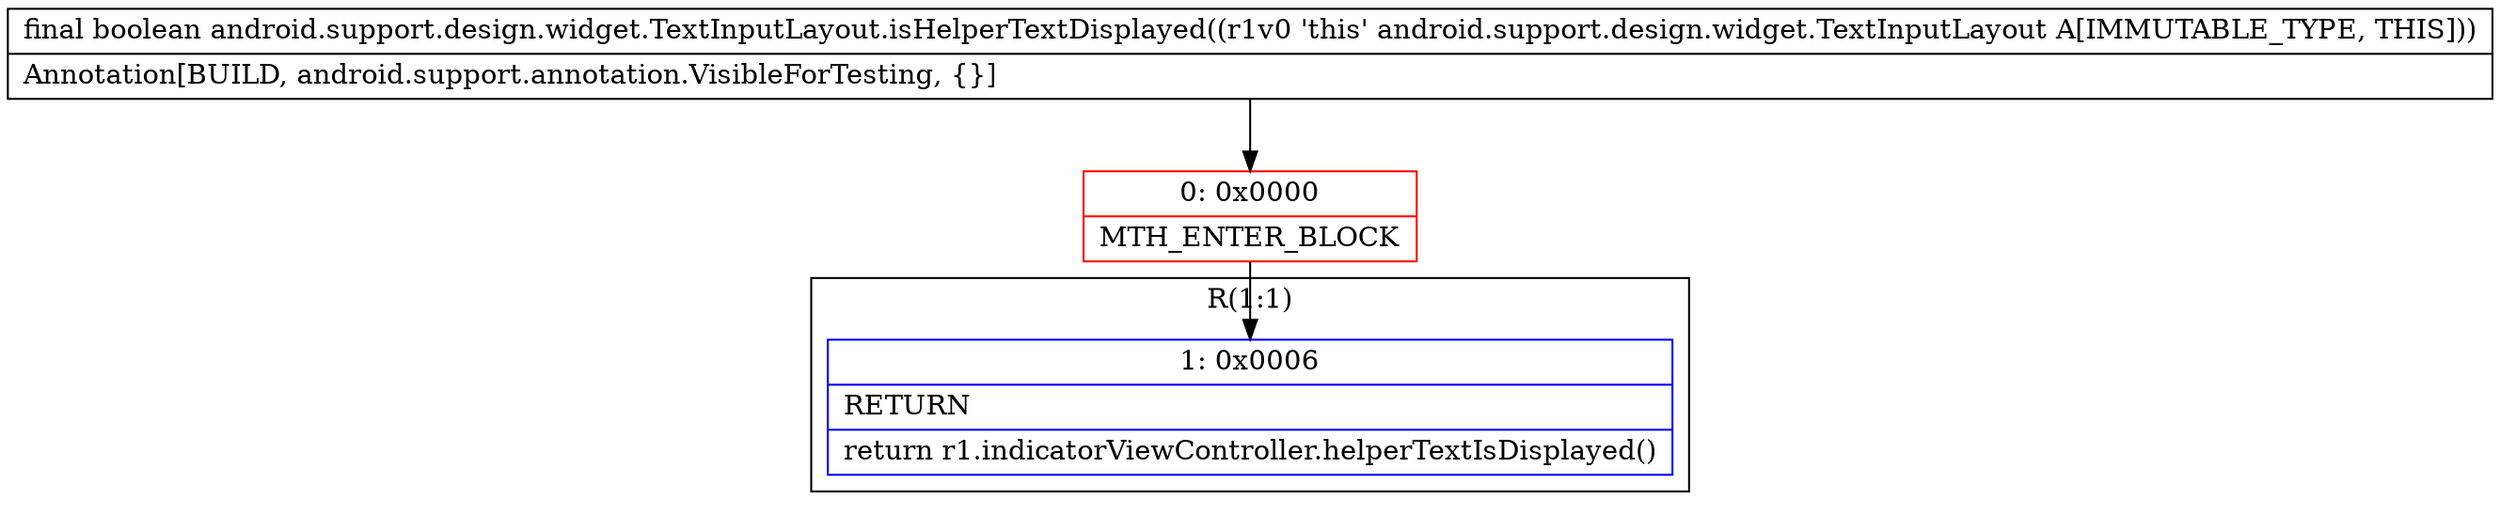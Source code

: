 digraph "CFG forandroid.support.design.widget.TextInputLayout.isHelperTextDisplayed()Z" {
subgraph cluster_Region_1959715579 {
label = "R(1:1)";
node [shape=record,color=blue];
Node_1 [shape=record,label="{1\:\ 0x0006|RETURN\l|return r1.indicatorViewController.helperTextIsDisplayed()\l}"];
}
Node_0 [shape=record,color=red,label="{0\:\ 0x0000|MTH_ENTER_BLOCK\l}"];
MethodNode[shape=record,label="{final boolean android.support.design.widget.TextInputLayout.isHelperTextDisplayed((r1v0 'this' android.support.design.widget.TextInputLayout A[IMMUTABLE_TYPE, THIS]))  | Annotation[BUILD, android.support.annotation.VisibleForTesting, \{\}]\l}"];
MethodNode -> Node_0;
Node_0 -> Node_1;
}

